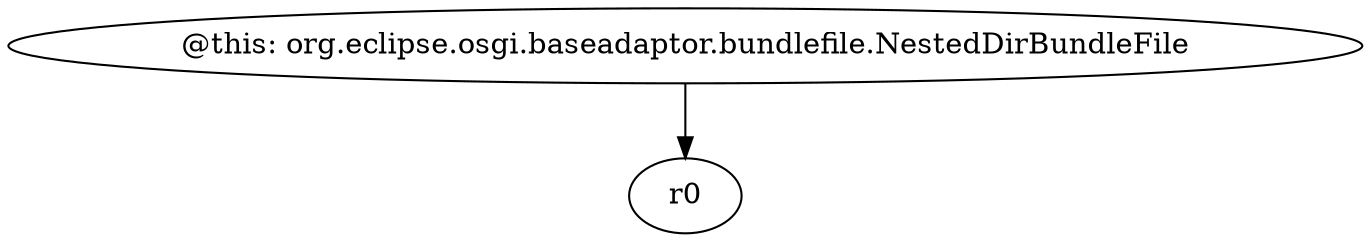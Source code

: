 digraph g {
0[label="@this: org.eclipse.osgi.baseadaptor.bundlefile.NestedDirBundleFile"]
1[label="r0"]
0->1[label=""]
}